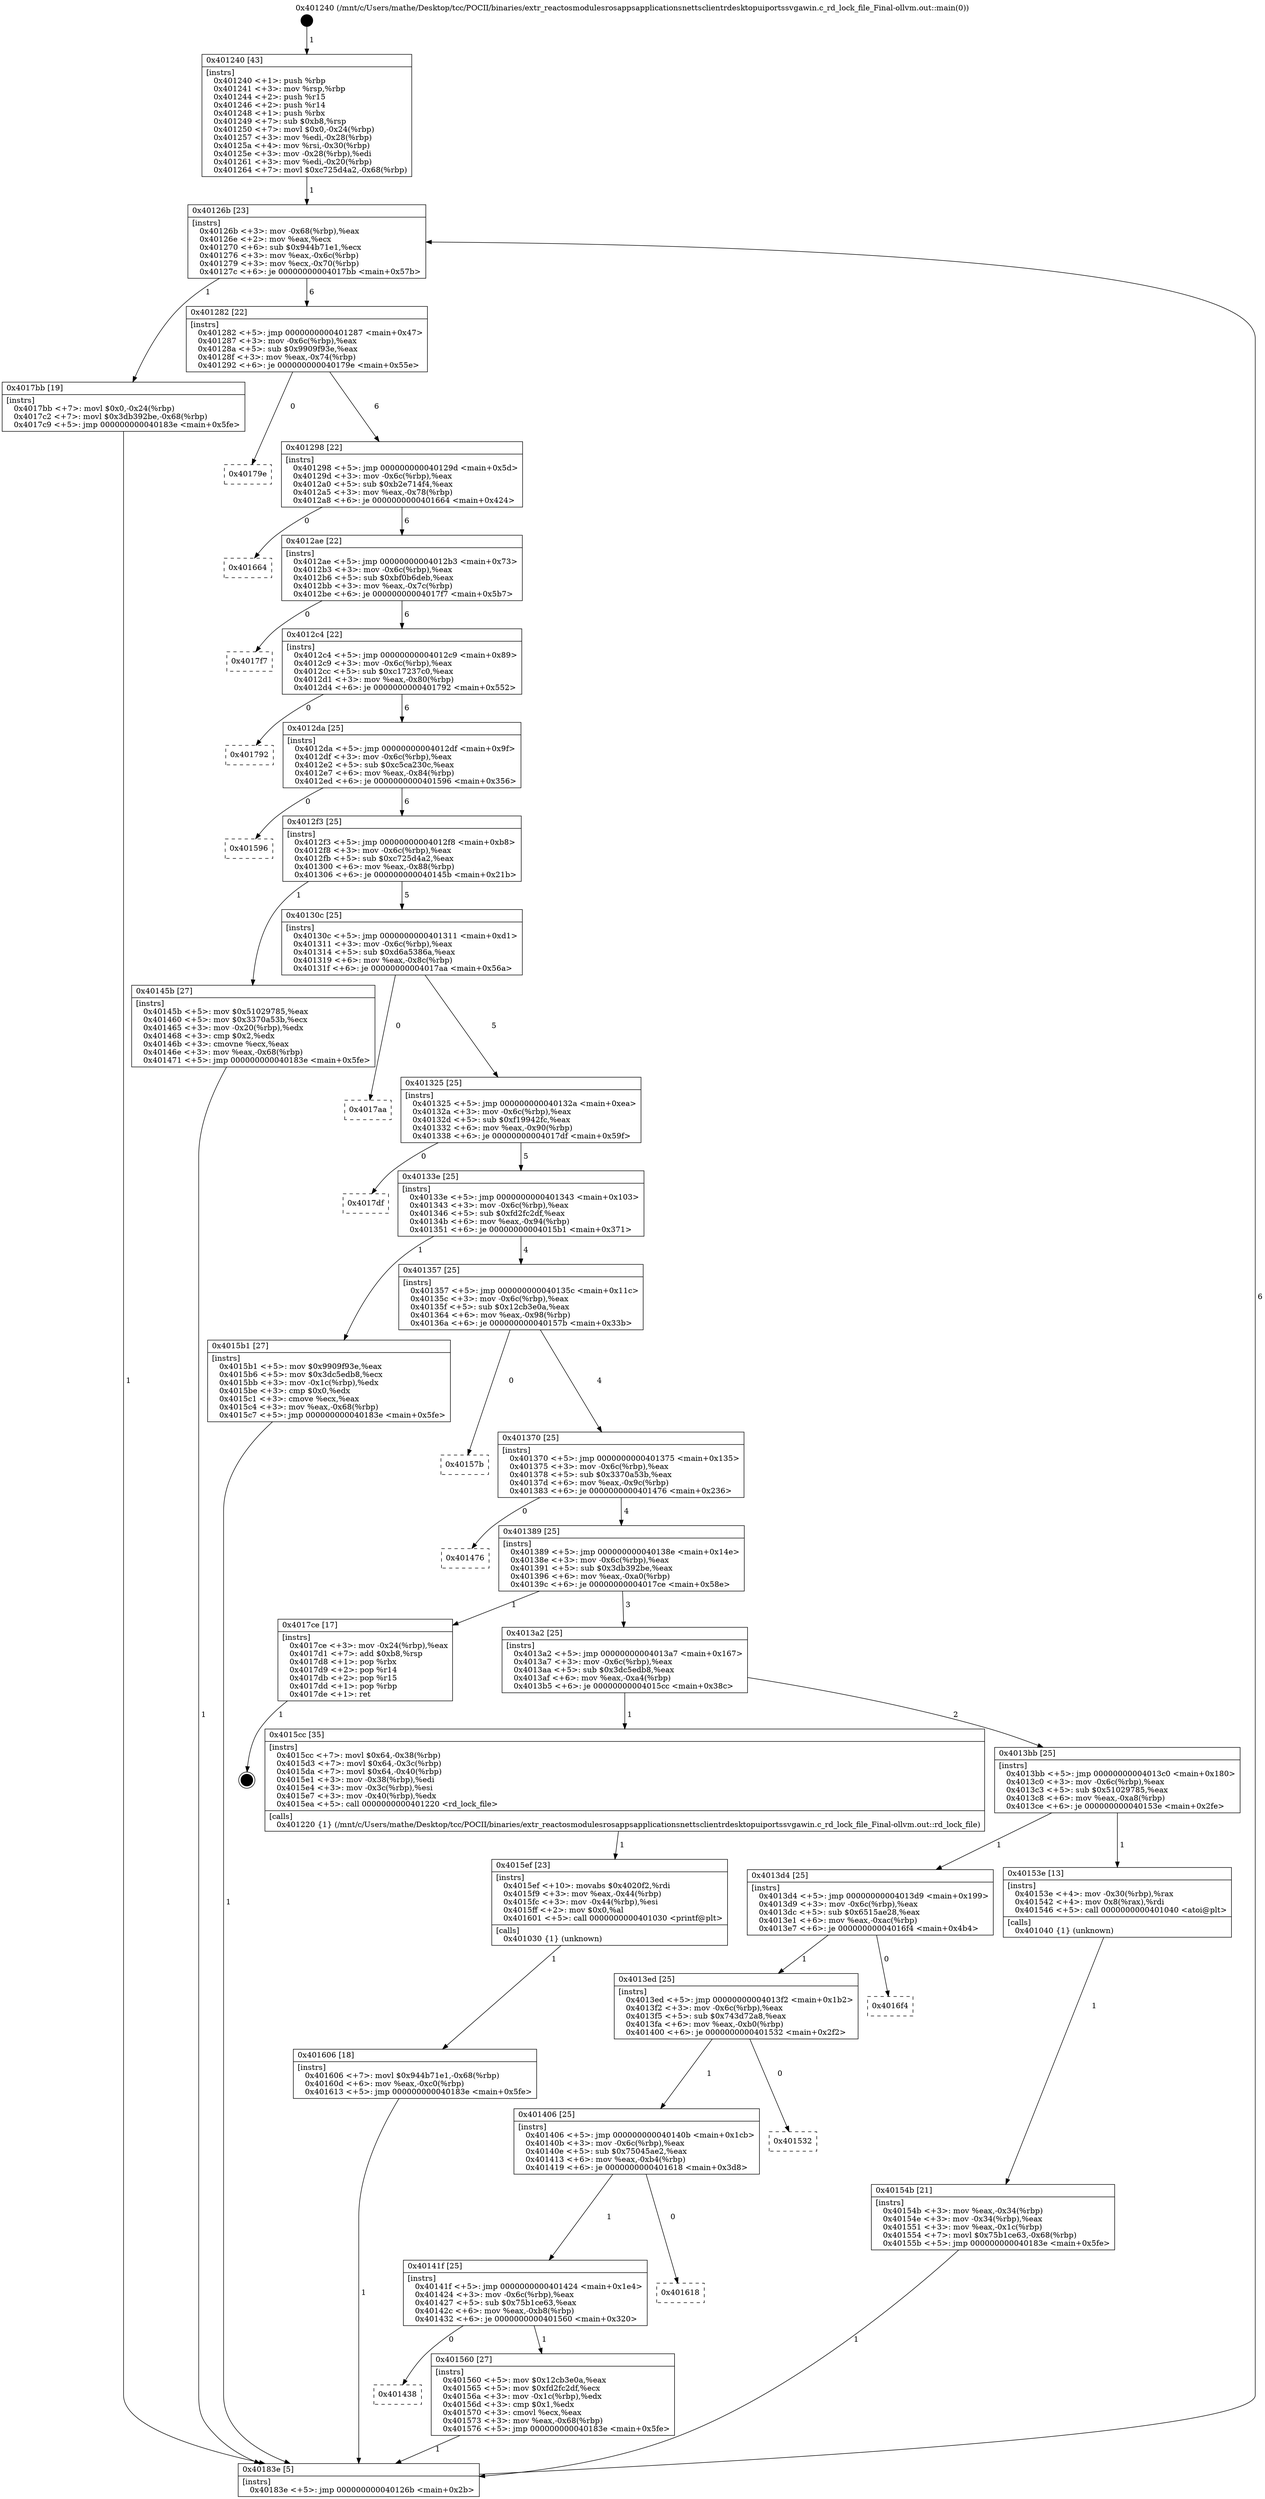 digraph "0x401240" {
  label = "0x401240 (/mnt/c/Users/mathe/Desktop/tcc/POCII/binaries/extr_reactosmodulesrosappsapplicationsnettsclientrdesktopuiportssvgawin.c_rd_lock_file_Final-ollvm.out::main(0))"
  labelloc = "t"
  node[shape=record]

  Entry [label="",width=0.3,height=0.3,shape=circle,fillcolor=black,style=filled]
  "0x40126b" [label="{
     0x40126b [23]\l
     | [instrs]\l
     &nbsp;&nbsp;0x40126b \<+3\>: mov -0x68(%rbp),%eax\l
     &nbsp;&nbsp;0x40126e \<+2\>: mov %eax,%ecx\l
     &nbsp;&nbsp;0x401270 \<+6\>: sub $0x944b71e1,%ecx\l
     &nbsp;&nbsp;0x401276 \<+3\>: mov %eax,-0x6c(%rbp)\l
     &nbsp;&nbsp;0x401279 \<+3\>: mov %ecx,-0x70(%rbp)\l
     &nbsp;&nbsp;0x40127c \<+6\>: je 00000000004017bb \<main+0x57b\>\l
  }"]
  "0x4017bb" [label="{
     0x4017bb [19]\l
     | [instrs]\l
     &nbsp;&nbsp;0x4017bb \<+7\>: movl $0x0,-0x24(%rbp)\l
     &nbsp;&nbsp;0x4017c2 \<+7\>: movl $0x3db392be,-0x68(%rbp)\l
     &nbsp;&nbsp;0x4017c9 \<+5\>: jmp 000000000040183e \<main+0x5fe\>\l
  }"]
  "0x401282" [label="{
     0x401282 [22]\l
     | [instrs]\l
     &nbsp;&nbsp;0x401282 \<+5\>: jmp 0000000000401287 \<main+0x47\>\l
     &nbsp;&nbsp;0x401287 \<+3\>: mov -0x6c(%rbp),%eax\l
     &nbsp;&nbsp;0x40128a \<+5\>: sub $0x9909f93e,%eax\l
     &nbsp;&nbsp;0x40128f \<+3\>: mov %eax,-0x74(%rbp)\l
     &nbsp;&nbsp;0x401292 \<+6\>: je 000000000040179e \<main+0x55e\>\l
  }"]
  Exit [label="",width=0.3,height=0.3,shape=circle,fillcolor=black,style=filled,peripheries=2]
  "0x40179e" [label="{
     0x40179e\l
  }", style=dashed]
  "0x401298" [label="{
     0x401298 [22]\l
     | [instrs]\l
     &nbsp;&nbsp;0x401298 \<+5\>: jmp 000000000040129d \<main+0x5d\>\l
     &nbsp;&nbsp;0x40129d \<+3\>: mov -0x6c(%rbp),%eax\l
     &nbsp;&nbsp;0x4012a0 \<+5\>: sub $0xb2e714f4,%eax\l
     &nbsp;&nbsp;0x4012a5 \<+3\>: mov %eax,-0x78(%rbp)\l
     &nbsp;&nbsp;0x4012a8 \<+6\>: je 0000000000401664 \<main+0x424\>\l
  }"]
  "0x401606" [label="{
     0x401606 [18]\l
     | [instrs]\l
     &nbsp;&nbsp;0x401606 \<+7\>: movl $0x944b71e1,-0x68(%rbp)\l
     &nbsp;&nbsp;0x40160d \<+6\>: mov %eax,-0xc0(%rbp)\l
     &nbsp;&nbsp;0x401613 \<+5\>: jmp 000000000040183e \<main+0x5fe\>\l
  }"]
  "0x401664" [label="{
     0x401664\l
  }", style=dashed]
  "0x4012ae" [label="{
     0x4012ae [22]\l
     | [instrs]\l
     &nbsp;&nbsp;0x4012ae \<+5\>: jmp 00000000004012b3 \<main+0x73\>\l
     &nbsp;&nbsp;0x4012b3 \<+3\>: mov -0x6c(%rbp),%eax\l
     &nbsp;&nbsp;0x4012b6 \<+5\>: sub $0xbf0b6deb,%eax\l
     &nbsp;&nbsp;0x4012bb \<+3\>: mov %eax,-0x7c(%rbp)\l
     &nbsp;&nbsp;0x4012be \<+6\>: je 00000000004017f7 \<main+0x5b7\>\l
  }"]
  "0x4015ef" [label="{
     0x4015ef [23]\l
     | [instrs]\l
     &nbsp;&nbsp;0x4015ef \<+10\>: movabs $0x4020f2,%rdi\l
     &nbsp;&nbsp;0x4015f9 \<+3\>: mov %eax,-0x44(%rbp)\l
     &nbsp;&nbsp;0x4015fc \<+3\>: mov -0x44(%rbp),%esi\l
     &nbsp;&nbsp;0x4015ff \<+2\>: mov $0x0,%al\l
     &nbsp;&nbsp;0x401601 \<+5\>: call 0000000000401030 \<printf@plt\>\l
     | [calls]\l
     &nbsp;&nbsp;0x401030 \{1\} (unknown)\l
  }"]
  "0x4017f7" [label="{
     0x4017f7\l
  }", style=dashed]
  "0x4012c4" [label="{
     0x4012c4 [22]\l
     | [instrs]\l
     &nbsp;&nbsp;0x4012c4 \<+5\>: jmp 00000000004012c9 \<main+0x89\>\l
     &nbsp;&nbsp;0x4012c9 \<+3\>: mov -0x6c(%rbp),%eax\l
     &nbsp;&nbsp;0x4012cc \<+5\>: sub $0xc17237c0,%eax\l
     &nbsp;&nbsp;0x4012d1 \<+3\>: mov %eax,-0x80(%rbp)\l
     &nbsp;&nbsp;0x4012d4 \<+6\>: je 0000000000401792 \<main+0x552\>\l
  }"]
  "0x401438" [label="{
     0x401438\l
  }", style=dashed]
  "0x401792" [label="{
     0x401792\l
  }", style=dashed]
  "0x4012da" [label="{
     0x4012da [25]\l
     | [instrs]\l
     &nbsp;&nbsp;0x4012da \<+5\>: jmp 00000000004012df \<main+0x9f\>\l
     &nbsp;&nbsp;0x4012df \<+3\>: mov -0x6c(%rbp),%eax\l
     &nbsp;&nbsp;0x4012e2 \<+5\>: sub $0xc5ca230c,%eax\l
     &nbsp;&nbsp;0x4012e7 \<+6\>: mov %eax,-0x84(%rbp)\l
     &nbsp;&nbsp;0x4012ed \<+6\>: je 0000000000401596 \<main+0x356\>\l
  }"]
  "0x401560" [label="{
     0x401560 [27]\l
     | [instrs]\l
     &nbsp;&nbsp;0x401560 \<+5\>: mov $0x12cb3e0a,%eax\l
     &nbsp;&nbsp;0x401565 \<+5\>: mov $0xfd2fc2df,%ecx\l
     &nbsp;&nbsp;0x40156a \<+3\>: mov -0x1c(%rbp),%edx\l
     &nbsp;&nbsp;0x40156d \<+3\>: cmp $0x1,%edx\l
     &nbsp;&nbsp;0x401570 \<+3\>: cmovl %ecx,%eax\l
     &nbsp;&nbsp;0x401573 \<+3\>: mov %eax,-0x68(%rbp)\l
     &nbsp;&nbsp;0x401576 \<+5\>: jmp 000000000040183e \<main+0x5fe\>\l
  }"]
  "0x401596" [label="{
     0x401596\l
  }", style=dashed]
  "0x4012f3" [label="{
     0x4012f3 [25]\l
     | [instrs]\l
     &nbsp;&nbsp;0x4012f3 \<+5\>: jmp 00000000004012f8 \<main+0xb8\>\l
     &nbsp;&nbsp;0x4012f8 \<+3\>: mov -0x6c(%rbp),%eax\l
     &nbsp;&nbsp;0x4012fb \<+5\>: sub $0xc725d4a2,%eax\l
     &nbsp;&nbsp;0x401300 \<+6\>: mov %eax,-0x88(%rbp)\l
     &nbsp;&nbsp;0x401306 \<+6\>: je 000000000040145b \<main+0x21b\>\l
  }"]
  "0x40141f" [label="{
     0x40141f [25]\l
     | [instrs]\l
     &nbsp;&nbsp;0x40141f \<+5\>: jmp 0000000000401424 \<main+0x1e4\>\l
     &nbsp;&nbsp;0x401424 \<+3\>: mov -0x6c(%rbp),%eax\l
     &nbsp;&nbsp;0x401427 \<+5\>: sub $0x75b1ce63,%eax\l
     &nbsp;&nbsp;0x40142c \<+6\>: mov %eax,-0xb8(%rbp)\l
     &nbsp;&nbsp;0x401432 \<+6\>: je 0000000000401560 \<main+0x320\>\l
  }"]
  "0x40145b" [label="{
     0x40145b [27]\l
     | [instrs]\l
     &nbsp;&nbsp;0x40145b \<+5\>: mov $0x51029785,%eax\l
     &nbsp;&nbsp;0x401460 \<+5\>: mov $0x3370a53b,%ecx\l
     &nbsp;&nbsp;0x401465 \<+3\>: mov -0x20(%rbp),%edx\l
     &nbsp;&nbsp;0x401468 \<+3\>: cmp $0x2,%edx\l
     &nbsp;&nbsp;0x40146b \<+3\>: cmovne %ecx,%eax\l
     &nbsp;&nbsp;0x40146e \<+3\>: mov %eax,-0x68(%rbp)\l
     &nbsp;&nbsp;0x401471 \<+5\>: jmp 000000000040183e \<main+0x5fe\>\l
  }"]
  "0x40130c" [label="{
     0x40130c [25]\l
     | [instrs]\l
     &nbsp;&nbsp;0x40130c \<+5\>: jmp 0000000000401311 \<main+0xd1\>\l
     &nbsp;&nbsp;0x401311 \<+3\>: mov -0x6c(%rbp),%eax\l
     &nbsp;&nbsp;0x401314 \<+5\>: sub $0xd6a5386a,%eax\l
     &nbsp;&nbsp;0x401319 \<+6\>: mov %eax,-0x8c(%rbp)\l
     &nbsp;&nbsp;0x40131f \<+6\>: je 00000000004017aa \<main+0x56a\>\l
  }"]
  "0x40183e" [label="{
     0x40183e [5]\l
     | [instrs]\l
     &nbsp;&nbsp;0x40183e \<+5\>: jmp 000000000040126b \<main+0x2b\>\l
  }"]
  "0x401240" [label="{
     0x401240 [43]\l
     | [instrs]\l
     &nbsp;&nbsp;0x401240 \<+1\>: push %rbp\l
     &nbsp;&nbsp;0x401241 \<+3\>: mov %rsp,%rbp\l
     &nbsp;&nbsp;0x401244 \<+2\>: push %r15\l
     &nbsp;&nbsp;0x401246 \<+2\>: push %r14\l
     &nbsp;&nbsp;0x401248 \<+1\>: push %rbx\l
     &nbsp;&nbsp;0x401249 \<+7\>: sub $0xb8,%rsp\l
     &nbsp;&nbsp;0x401250 \<+7\>: movl $0x0,-0x24(%rbp)\l
     &nbsp;&nbsp;0x401257 \<+3\>: mov %edi,-0x28(%rbp)\l
     &nbsp;&nbsp;0x40125a \<+4\>: mov %rsi,-0x30(%rbp)\l
     &nbsp;&nbsp;0x40125e \<+3\>: mov -0x28(%rbp),%edi\l
     &nbsp;&nbsp;0x401261 \<+3\>: mov %edi,-0x20(%rbp)\l
     &nbsp;&nbsp;0x401264 \<+7\>: movl $0xc725d4a2,-0x68(%rbp)\l
  }"]
  "0x401618" [label="{
     0x401618\l
  }", style=dashed]
  "0x4017aa" [label="{
     0x4017aa\l
  }", style=dashed]
  "0x401325" [label="{
     0x401325 [25]\l
     | [instrs]\l
     &nbsp;&nbsp;0x401325 \<+5\>: jmp 000000000040132a \<main+0xea\>\l
     &nbsp;&nbsp;0x40132a \<+3\>: mov -0x6c(%rbp),%eax\l
     &nbsp;&nbsp;0x40132d \<+5\>: sub $0xf19942fc,%eax\l
     &nbsp;&nbsp;0x401332 \<+6\>: mov %eax,-0x90(%rbp)\l
     &nbsp;&nbsp;0x401338 \<+6\>: je 00000000004017df \<main+0x59f\>\l
  }"]
  "0x401406" [label="{
     0x401406 [25]\l
     | [instrs]\l
     &nbsp;&nbsp;0x401406 \<+5\>: jmp 000000000040140b \<main+0x1cb\>\l
     &nbsp;&nbsp;0x40140b \<+3\>: mov -0x6c(%rbp),%eax\l
     &nbsp;&nbsp;0x40140e \<+5\>: sub $0x75045ae2,%eax\l
     &nbsp;&nbsp;0x401413 \<+6\>: mov %eax,-0xb4(%rbp)\l
     &nbsp;&nbsp;0x401419 \<+6\>: je 0000000000401618 \<main+0x3d8\>\l
  }"]
  "0x4017df" [label="{
     0x4017df\l
  }", style=dashed]
  "0x40133e" [label="{
     0x40133e [25]\l
     | [instrs]\l
     &nbsp;&nbsp;0x40133e \<+5\>: jmp 0000000000401343 \<main+0x103\>\l
     &nbsp;&nbsp;0x401343 \<+3\>: mov -0x6c(%rbp),%eax\l
     &nbsp;&nbsp;0x401346 \<+5\>: sub $0xfd2fc2df,%eax\l
     &nbsp;&nbsp;0x40134b \<+6\>: mov %eax,-0x94(%rbp)\l
     &nbsp;&nbsp;0x401351 \<+6\>: je 00000000004015b1 \<main+0x371\>\l
  }"]
  "0x401532" [label="{
     0x401532\l
  }", style=dashed]
  "0x4015b1" [label="{
     0x4015b1 [27]\l
     | [instrs]\l
     &nbsp;&nbsp;0x4015b1 \<+5\>: mov $0x9909f93e,%eax\l
     &nbsp;&nbsp;0x4015b6 \<+5\>: mov $0x3dc5edb8,%ecx\l
     &nbsp;&nbsp;0x4015bb \<+3\>: mov -0x1c(%rbp),%edx\l
     &nbsp;&nbsp;0x4015be \<+3\>: cmp $0x0,%edx\l
     &nbsp;&nbsp;0x4015c1 \<+3\>: cmove %ecx,%eax\l
     &nbsp;&nbsp;0x4015c4 \<+3\>: mov %eax,-0x68(%rbp)\l
     &nbsp;&nbsp;0x4015c7 \<+5\>: jmp 000000000040183e \<main+0x5fe\>\l
  }"]
  "0x401357" [label="{
     0x401357 [25]\l
     | [instrs]\l
     &nbsp;&nbsp;0x401357 \<+5\>: jmp 000000000040135c \<main+0x11c\>\l
     &nbsp;&nbsp;0x40135c \<+3\>: mov -0x6c(%rbp),%eax\l
     &nbsp;&nbsp;0x40135f \<+5\>: sub $0x12cb3e0a,%eax\l
     &nbsp;&nbsp;0x401364 \<+6\>: mov %eax,-0x98(%rbp)\l
     &nbsp;&nbsp;0x40136a \<+6\>: je 000000000040157b \<main+0x33b\>\l
  }"]
  "0x4013ed" [label="{
     0x4013ed [25]\l
     | [instrs]\l
     &nbsp;&nbsp;0x4013ed \<+5\>: jmp 00000000004013f2 \<main+0x1b2\>\l
     &nbsp;&nbsp;0x4013f2 \<+3\>: mov -0x6c(%rbp),%eax\l
     &nbsp;&nbsp;0x4013f5 \<+5\>: sub $0x743d72a8,%eax\l
     &nbsp;&nbsp;0x4013fa \<+6\>: mov %eax,-0xb0(%rbp)\l
     &nbsp;&nbsp;0x401400 \<+6\>: je 0000000000401532 \<main+0x2f2\>\l
  }"]
  "0x40157b" [label="{
     0x40157b\l
  }", style=dashed]
  "0x401370" [label="{
     0x401370 [25]\l
     | [instrs]\l
     &nbsp;&nbsp;0x401370 \<+5\>: jmp 0000000000401375 \<main+0x135\>\l
     &nbsp;&nbsp;0x401375 \<+3\>: mov -0x6c(%rbp),%eax\l
     &nbsp;&nbsp;0x401378 \<+5\>: sub $0x3370a53b,%eax\l
     &nbsp;&nbsp;0x40137d \<+6\>: mov %eax,-0x9c(%rbp)\l
     &nbsp;&nbsp;0x401383 \<+6\>: je 0000000000401476 \<main+0x236\>\l
  }"]
  "0x4016f4" [label="{
     0x4016f4\l
  }", style=dashed]
  "0x401476" [label="{
     0x401476\l
  }", style=dashed]
  "0x401389" [label="{
     0x401389 [25]\l
     | [instrs]\l
     &nbsp;&nbsp;0x401389 \<+5\>: jmp 000000000040138e \<main+0x14e\>\l
     &nbsp;&nbsp;0x40138e \<+3\>: mov -0x6c(%rbp),%eax\l
     &nbsp;&nbsp;0x401391 \<+5\>: sub $0x3db392be,%eax\l
     &nbsp;&nbsp;0x401396 \<+6\>: mov %eax,-0xa0(%rbp)\l
     &nbsp;&nbsp;0x40139c \<+6\>: je 00000000004017ce \<main+0x58e\>\l
  }"]
  "0x40154b" [label="{
     0x40154b [21]\l
     | [instrs]\l
     &nbsp;&nbsp;0x40154b \<+3\>: mov %eax,-0x34(%rbp)\l
     &nbsp;&nbsp;0x40154e \<+3\>: mov -0x34(%rbp),%eax\l
     &nbsp;&nbsp;0x401551 \<+3\>: mov %eax,-0x1c(%rbp)\l
     &nbsp;&nbsp;0x401554 \<+7\>: movl $0x75b1ce63,-0x68(%rbp)\l
     &nbsp;&nbsp;0x40155b \<+5\>: jmp 000000000040183e \<main+0x5fe\>\l
  }"]
  "0x4017ce" [label="{
     0x4017ce [17]\l
     | [instrs]\l
     &nbsp;&nbsp;0x4017ce \<+3\>: mov -0x24(%rbp),%eax\l
     &nbsp;&nbsp;0x4017d1 \<+7\>: add $0xb8,%rsp\l
     &nbsp;&nbsp;0x4017d8 \<+1\>: pop %rbx\l
     &nbsp;&nbsp;0x4017d9 \<+2\>: pop %r14\l
     &nbsp;&nbsp;0x4017db \<+2\>: pop %r15\l
     &nbsp;&nbsp;0x4017dd \<+1\>: pop %rbp\l
     &nbsp;&nbsp;0x4017de \<+1\>: ret\l
  }"]
  "0x4013a2" [label="{
     0x4013a2 [25]\l
     | [instrs]\l
     &nbsp;&nbsp;0x4013a2 \<+5\>: jmp 00000000004013a7 \<main+0x167\>\l
     &nbsp;&nbsp;0x4013a7 \<+3\>: mov -0x6c(%rbp),%eax\l
     &nbsp;&nbsp;0x4013aa \<+5\>: sub $0x3dc5edb8,%eax\l
     &nbsp;&nbsp;0x4013af \<+6\>: mov %eax,-0xa4(%rbp)\l
     &nbsp;&nbsp;0x4013b5 \<+6\>: je 00000000004015cc \<main+0x38c\>\l
  }"]
  "0x4013d4" [label="{
     0x4013d4 [25]\l
     | [instrs]\l
     &nbsp;&nbsp;0x4013d4 \<+5\>: jmp 00000000004013d9 \<main+0x199\>\l
     &nbsp;&nbsp;0x4013d9 \<+3\>: mov -0x6c(%rbp),%eax\l
     &nbsp;&nbsp;0x4013dc \<+5\>: sub $0x6515ae28,%eax\l
     &nbsp;&nbsp;0x4013e1 \<+6\>: mov %eax,-0xac(%rbp)\l
     &nbsp;&nbsp;0x4013e7 \<+6\>: je 00000000004016f4 \<main+0x4b4\>\l
  }"]
  "0x4015cc" [label="{
     0x4015cc [35]\l
     | [instrs]\l
     &nbsp;&nbsp;0x4015cc \<+7\>: movl $0x64,-0x38(%rbp)\l
     &nbsp;&nbsp;0x4015d3 \<+7\>: movl $0x64,-0x3c(%rbp)\l
     &nbsp;&nbsp;0x4015da \<+7\>: movl $0x64,-0x40(%rbp)\l
     &nbsp;&nbsp;0x4015e1 \<+3\>: mov -0x38(%rbp),%edi\l
     &nbsp;&nbsp;0x4015e4 \<+3\>: mov -0x3c(%rbp),%esi\l
     &nbsp;&nbsp;0x4015e7 \<+3\>: mov -0x40(%rbp),%edx\l
     &nbsp;&nbsp;0x4015ea \<+5\>: call 0000000000401220 \<rd_lock_file\>\l
     | [calls]\l
     &nbsp;&nbsp;0x401220 \{1\} (/mnt/c/Users/mathe/Desktop/tcc/POCII/binaries/extr_reactosmodulesrosappsapplicationsnettsclientrdesktopuiportssvgawin.c_rd_lock_file_Final-ollvm.out::rd_lock_file)\l
  }"]
  "0x4013bb" [label="{
     0x4013bb [25]\l
     | [instrs]\l
     &nbsp;&nbsp;0x4013bb \<+5\>: jmp 00000000004013c0 \<main+0x180\>\l
     &nbsp;&nbsp;0x4013c0 \<+3\>: mov -0x6c(%rbp),%eax\l
     &nbsp;&nbsp;0x4013c3 \<+5\>: sub $0x51029785,%eax\l
     &nbsp;&nbsp;0x4013c8 \<+6\>: mov %eax,-0xa8(%rbp)\l
     &nbsp;&nbsp;0x4013ce \<+6\>: je 000000000040153e \<main+0x2fe\>\l
  }"]
  "0x40153e" [label="{
     0x40153e [13]\l
     | [instrs]\l
     &nbsp;&nbsp;0x40153e \<+4\>: mov -0x30(%rbp),%rax\l
     &nbsp;&nbsp;0x401542 \<+4\>: mov 0x8(%rax),%rdi\l
     &nbsp;&nbsp;0x401546 \<+5\>: call 0000000000401040 \<atoi@plt\>\l
     | [calls]\l
     &nbsp;&nbsp;0x401040 \{1\} (unknown)\l
  }"]
  Entry -> "0x401240" [label=" 1"]
  "0x40126b" -> "0x4017bb" [label=" 1"]
  "0x40126b" -> "0x401282" [label=" 6"]
  "0x4017ce" -> Exit [label=" 1"]
  "0x401282" -> "0x40179e" [label=" 0"]
  "0x401282" -> "0x401298" [label=" 6"]
  "0x4017bb" -> "0x40183e" [label=" 1"]
  "0x401298" -> "0x401664" [label=" 0"]
  "0x401298" -> "0x4012ae" [label=" 6"]
  "0x401606" -> "0x40183e" [label=" 1"]
  "0x4012ae" -> "0x4017f7" [label=" 0"]
  "0x4012ae" -> "0x4012c4" [label=" 6"]
  "0x4015ef" -> "0x401606" [label=" 1"]
  "0x4012c4" -> "0x401792" [label=" 0"]
  "0x4012c4" -> "0x4012da" [label=" 6"]
  "0x4015cc" -> "0x4015ef" [label=" 1"]
  "0x4012da" -> "0x401596" [label=" 0"]
  "0x4012da" -> "0x4012f3" [label=" 6"]
  "0x4015b1" -> "0x40183e" [label=" 1"]
  "0x4012f3" -> "0x40145b" [label=" 1"]
  "0x4012f3" -> "0x40130c" [label=" 5"]
  "0x40145b" -> "0x40183e" [label=" 1"]
  "0x401240" -> "0x40126b" [label=" 1"]
  "0x40183e" -> "0x40126b" [label=" 6"]
  "0x40141f" -> "0x401438" [label=" 0"]
  "0x40130c" -> "0x4017aa" [label=" 0"]
  "0x40130c" -> "0x401325" [label=" 5"]
  "0x40141f" -> "0x401560" [label=" 1"]
  "0x401325" -> "0x4017df" [label=" 0"]
  "0x401325" -> "0x40133e" [label=" 5"]
  "0x401406" -> "0x40141f" [label=" 1"]
  "0x40133e" -> "0x4015b1" [label=" 1"]
  "0x40133e" -> "0x401357" [label=" 4"]
  "0x401406" -> "0x401618" [label=" 0"]
  "0x401357" -> "0x40157b" [label=" 0"]
  "0x401357" -> "0x401370" [label=" 4"]
  "0x4013ed" -> "0x401406" [label=" 1"]
  "0x401370" -> "0x401476" [label=" 0"]
  "0x401370" -> "0x401389" [label=" 4"]
  "0x4013ed" -> "0x401532" [label=" 0"]
  "0x401389" -> "0x4017ce" [label=" 1"]
  "0x401389" -> "0x4013a2" [label=" 3"]
  "0x4013d4" -> "0x4013ed" [label=" 1"]
  "0x4013a2" -> "0x4015cc" [label=" 1"]
  "0x4013a2" -> "0x4013bb" [label=" 2"]
  "0x4013d4" -> "0x4016f4" [label=" 0"]
  "0x4013bb" -> "0x40153e" [label=" 1"]
  "0x4013bb" -> "0x4013d4" [label=" 1"]
  "0x40153e" -> "0x40154b" [label=" 1"]
  "0x40154b" -> "0x40183e" [label=" 1"]
  "0x401560" -> "0x40183e" [label=" 1"]
}
